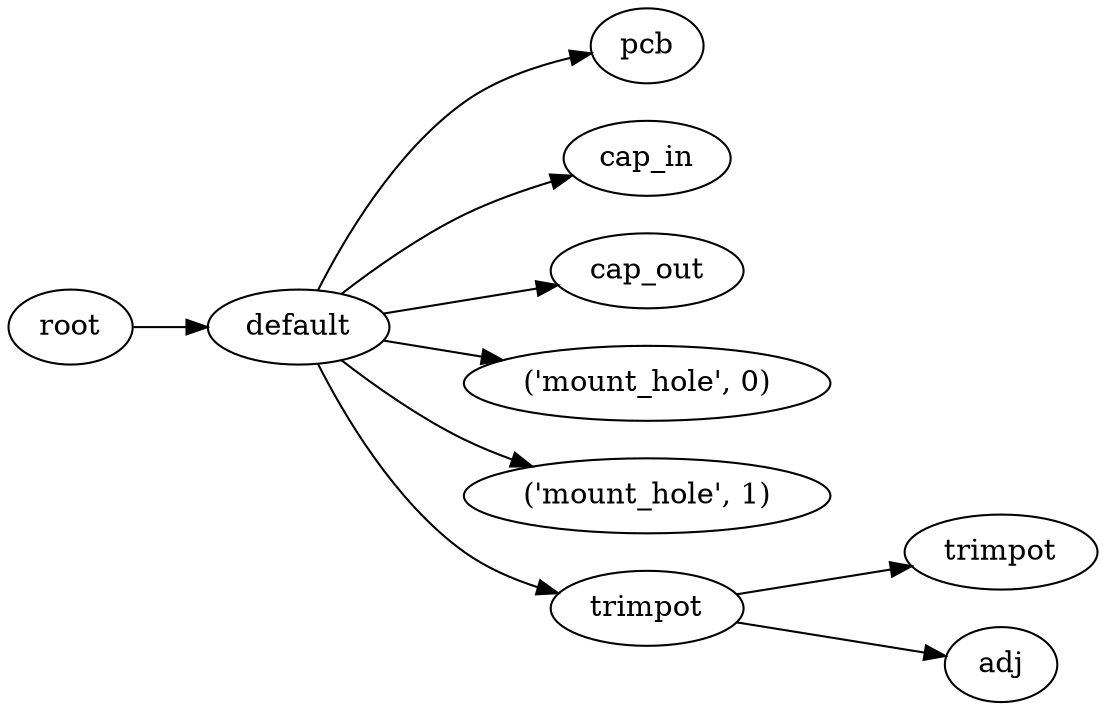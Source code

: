 digraph default {
	graph [rankdir=LR]
	root_1 [label=root href="javascript:s=&quot;\(\)\nNone&quot;; console.log(s); alert(s);"]
	default_2 [label=default href="javascript:s=&quot;\(&#x27;default&#x27;,\)\nModuleBuckLm2586Hw411&quot;; console.log(s); alert(s);" tooltip=ModuleBuckLm2586Hw411]
	pcb_3 [label=pcb href="javascript:s=&quot;\(&#x27;default&#x27;,\ &#x27;pcb&#x27;\)\nBox&quot;; console.log(s); alert(s);" tooltip=Box]
	cap_in_4 [label=cap_in href="javascript:s=&quot;\(&#x27;default&#x27;,\ &#x27;cap_in&#x27;\)\nCylinder&quot;; console.log(s); alert(s);" tooltip=Cylinder]
	cap_out_5 [label=cap_out href="javascript:s=&quot;\(&#x27;default&#x27;,\ &#x27;cap_out&#x27;\)\nCylinder&quot;; console.log(s); alert(s);" tooltip=Cylinder]
	mount_hole_6 [label="\('mount_hole',\ 0\)" href="javascript:s=&quot;\(&#x27;default&#x27;,\ \(&#x27;mount_hole&#x27;,\ 0\)\)\nCylinder&quot;; console.log(s); alert(s);" tooltip=Cylinder]
	mount_hole_7 [label="\('mount_hole',\ 1\)" href="javascript:s=&quot;\(&#x27;default&#x27;,\ \(&#x27;mount_hole&#x27;,\ 1\)\)\nCylinder&quot;; console.log(s); alert(s);" tooltip=Cylinder]
	trimpot_8 [label=trimpot href="javascript:s=&quot;\(&#x27;default&#x27;,\ &#x27;trimpot&#x27;\)\nBourns3296&quot;; console.log(s); alert(s);" tooltip=Bourns3296]
	trimpot_9 [label=trimpot href="javascript:s=&quot;\(&#x27;default&#x27;,\ &#x27;trimpot&#x27;,\ &#x27;trimpot&#x27;\)\nLinearExtrude&quot;; console.log(s); alert(s);" tooltip=LinearExtrude]
	adj_10 [label=adj href="javascript:s=&quot;\(&#x27;default&#x27;,\ &#x27;trimpot&#x27;,\ &#x27;adj&#x27;\)\nCylinder&quot;; console.log(s); alert(s);" tooltip=Cylinder]
	root_1 -> default_2
	default_2 -> pcb_3
	default_2 -> cap_in_4
	default_2 -> cap_out_5
	default_2 -> mount_hole_6
	default_2 -> mount_hole_7
	default_2 -> trimpot_8
	trimpot_8 -> trimpot_9
	trimpot_8 -> adj_10
}
